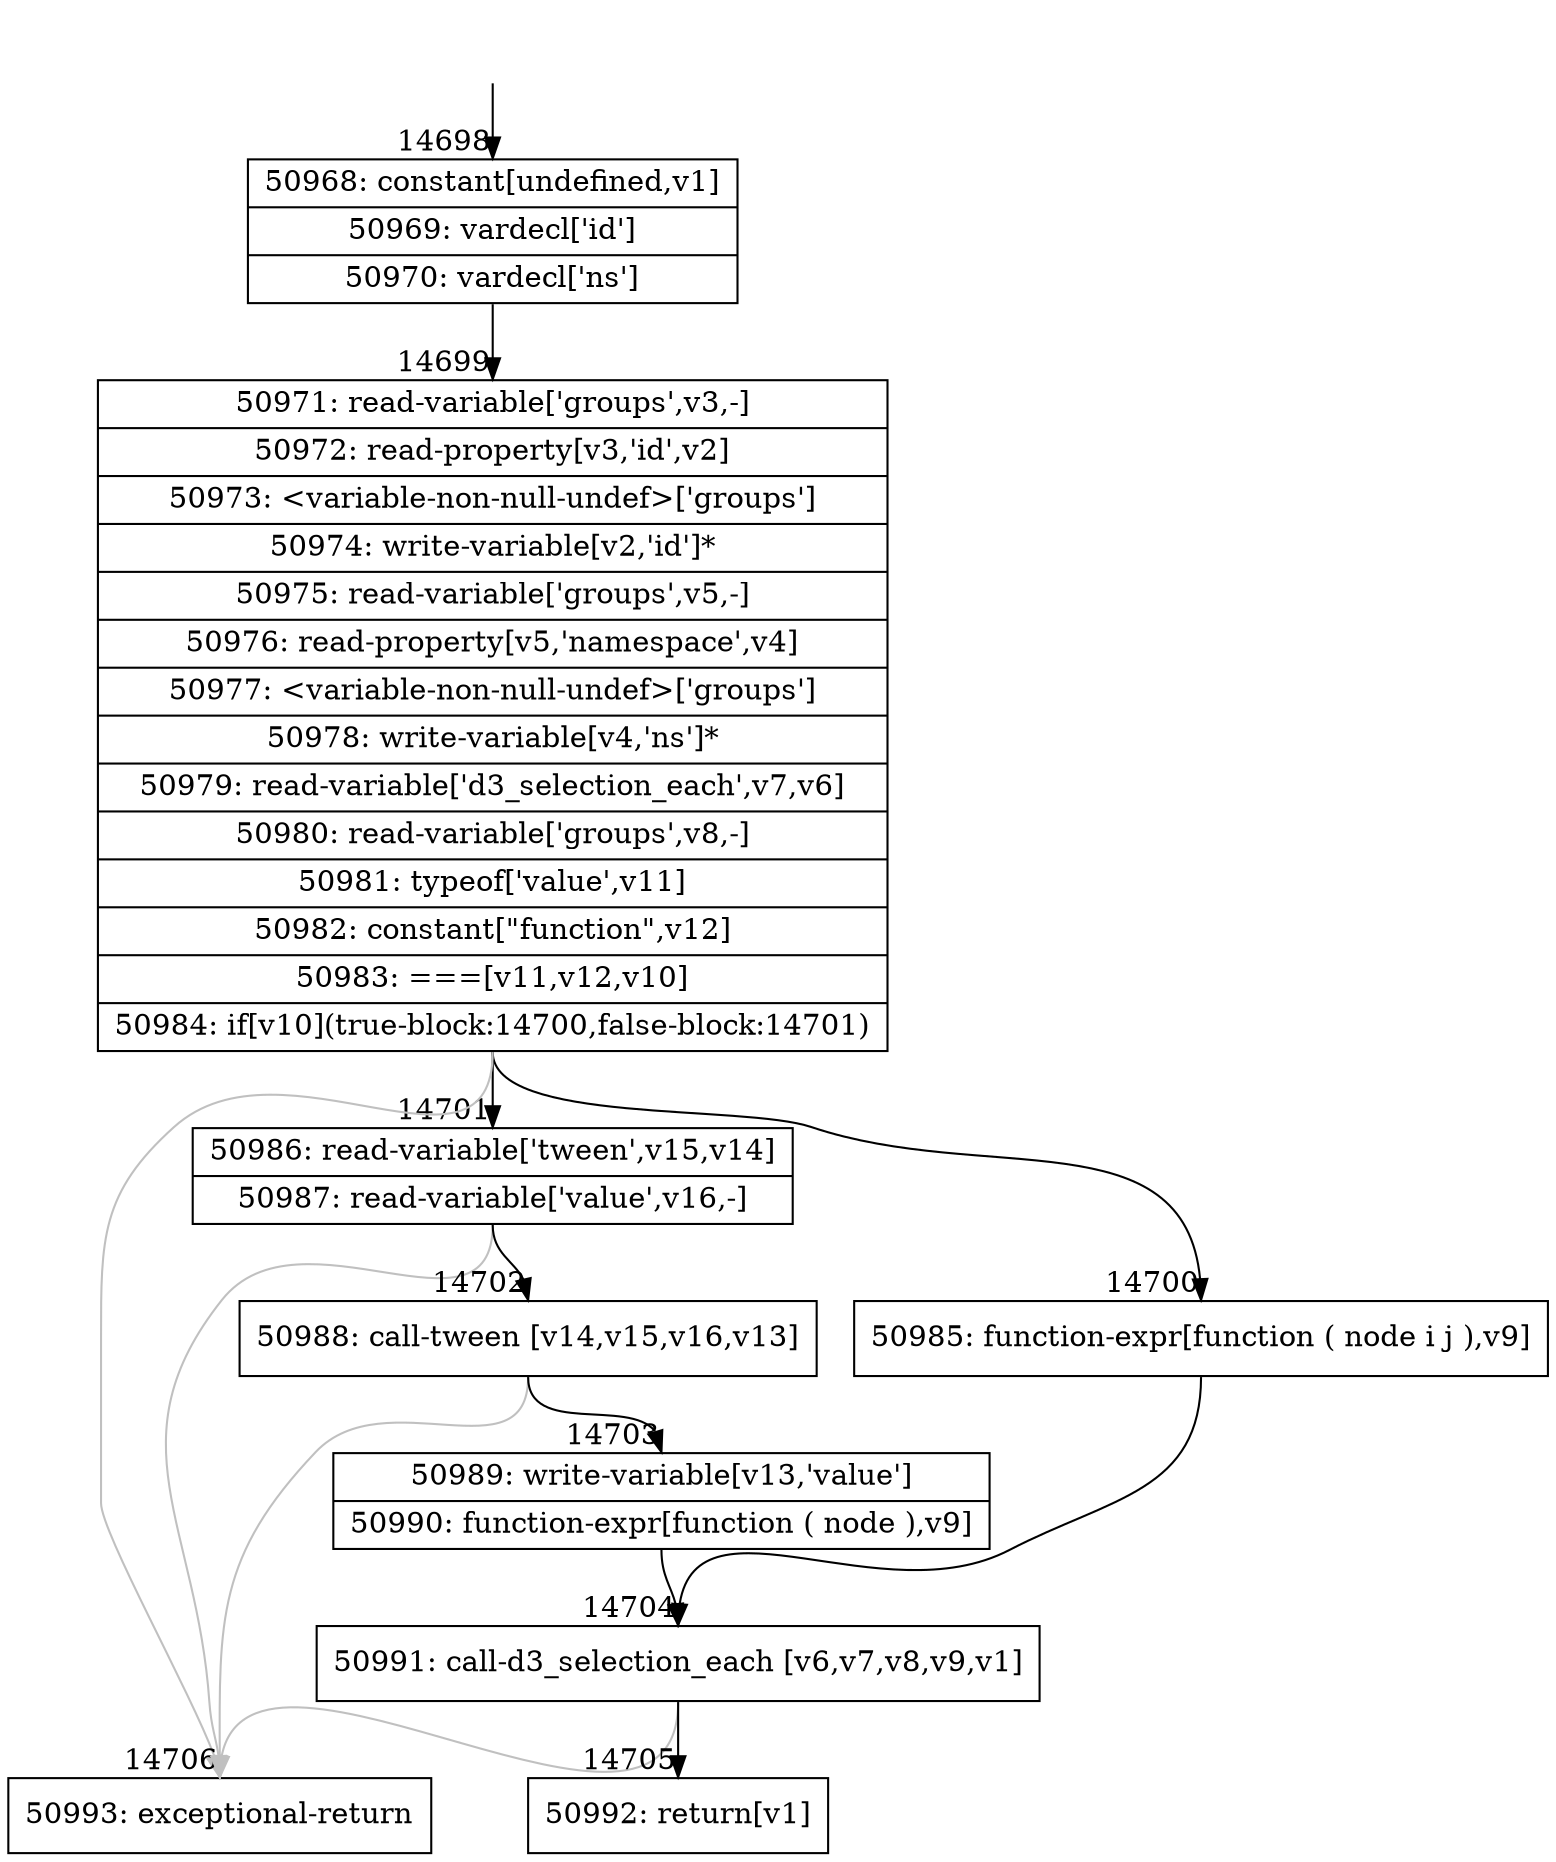 digraph {
rankdir="TD"
BB_entry1362[shape=none,label=""];
BB_entry1362 -> BB14698 [tailport=s, headport=n, headlabel="    14698"]
BB14698 [shape=record label="{50968: constant[undefined,v1]|50969: vardecl['id']|50970: vardecl['ns']}" ] 
BB14698 -> BB14699 [tailport=s, headport=n, headlabel="      14699"]
BB14699 [shape=record label="{50971: read-variable['groups',v3,-]|50972: read-property[v3,'id',v2]|50973: \<variable-non-null-undef\>['groups']|50974: write-variable[v2,'id']*|50975: read-variable['groups',v5,-]|50976: read-property[v5,'namespace',v4]|50977: \<variable-non-null-undef\>['groups']|50978: write-variable[v4,'ns']*|50979: read-variable['d3_selection_each',v7,v6]|50980: read-variable['groups',v8,-]|50981: typeof['value',v11]|50982: constant[\"function\",v12]|50983: ===[v11,v12,v10]|50984: if[v10](true-block:14700,false-block:14701)}" ] 
BB14699 -> BB14700 [tailport=s, headport=n, headlabel="      14700"]
BB14699 -> BB14701 [tailport=s, headport=n, headlabel="      14701"]
BB14699 -> BB14706 [tailport=s, headport=n, color=gray, headlabel="      14706"]
BB14700 [shape=record label="{50985: function-expr[function ( node i j ),v9]}" ] 
BB14700 -> BB14704 [tailport=s, headport=n, headlabel="      14704"]
BB14701 [shape=record label="{50986: read-variable['tween',v15,v14]|50987: read-variable['value',v16,-]}" ] 
BB14701 -> BB14702 [tailport=s, headport=n, headlabel="      14702"]
BB14701 -> BB14706 [tailport=s, headport=n, color=gray]
BB14702 [shape=record label="{50988: call-tween [v14,v15,v16,v13]}" ] 
BB14702 -> BB14703 [tailport=s, headport=n, headlabel="      14703"]
BB14702 -> BB14706 [tailport=s, headport=n, color=gray]
BB14703 [shape=record label="{50989: write-variable[v13,'value']|50990: function-expr[function ( node ),v9]}" ] 
BB14703 -> BB14704 [tailport=s, headport=n]
BB14704 [shape=record label="{50991: call-d3_selection_each [v6,v7,v8,v9,v1]}" ] 
BB14704 -> BB14705 [tailport=s, headport=n, headlabel="      14705"]
BB14704 -> BB14706 [tailport=s, headport=n, color=gray]
BB14705 [shape=record label="{50992: return[v1]}" ] 
BB14706 [shape=record label="{50993: exceptional-return}" ] 
//#$~ 8699
}
